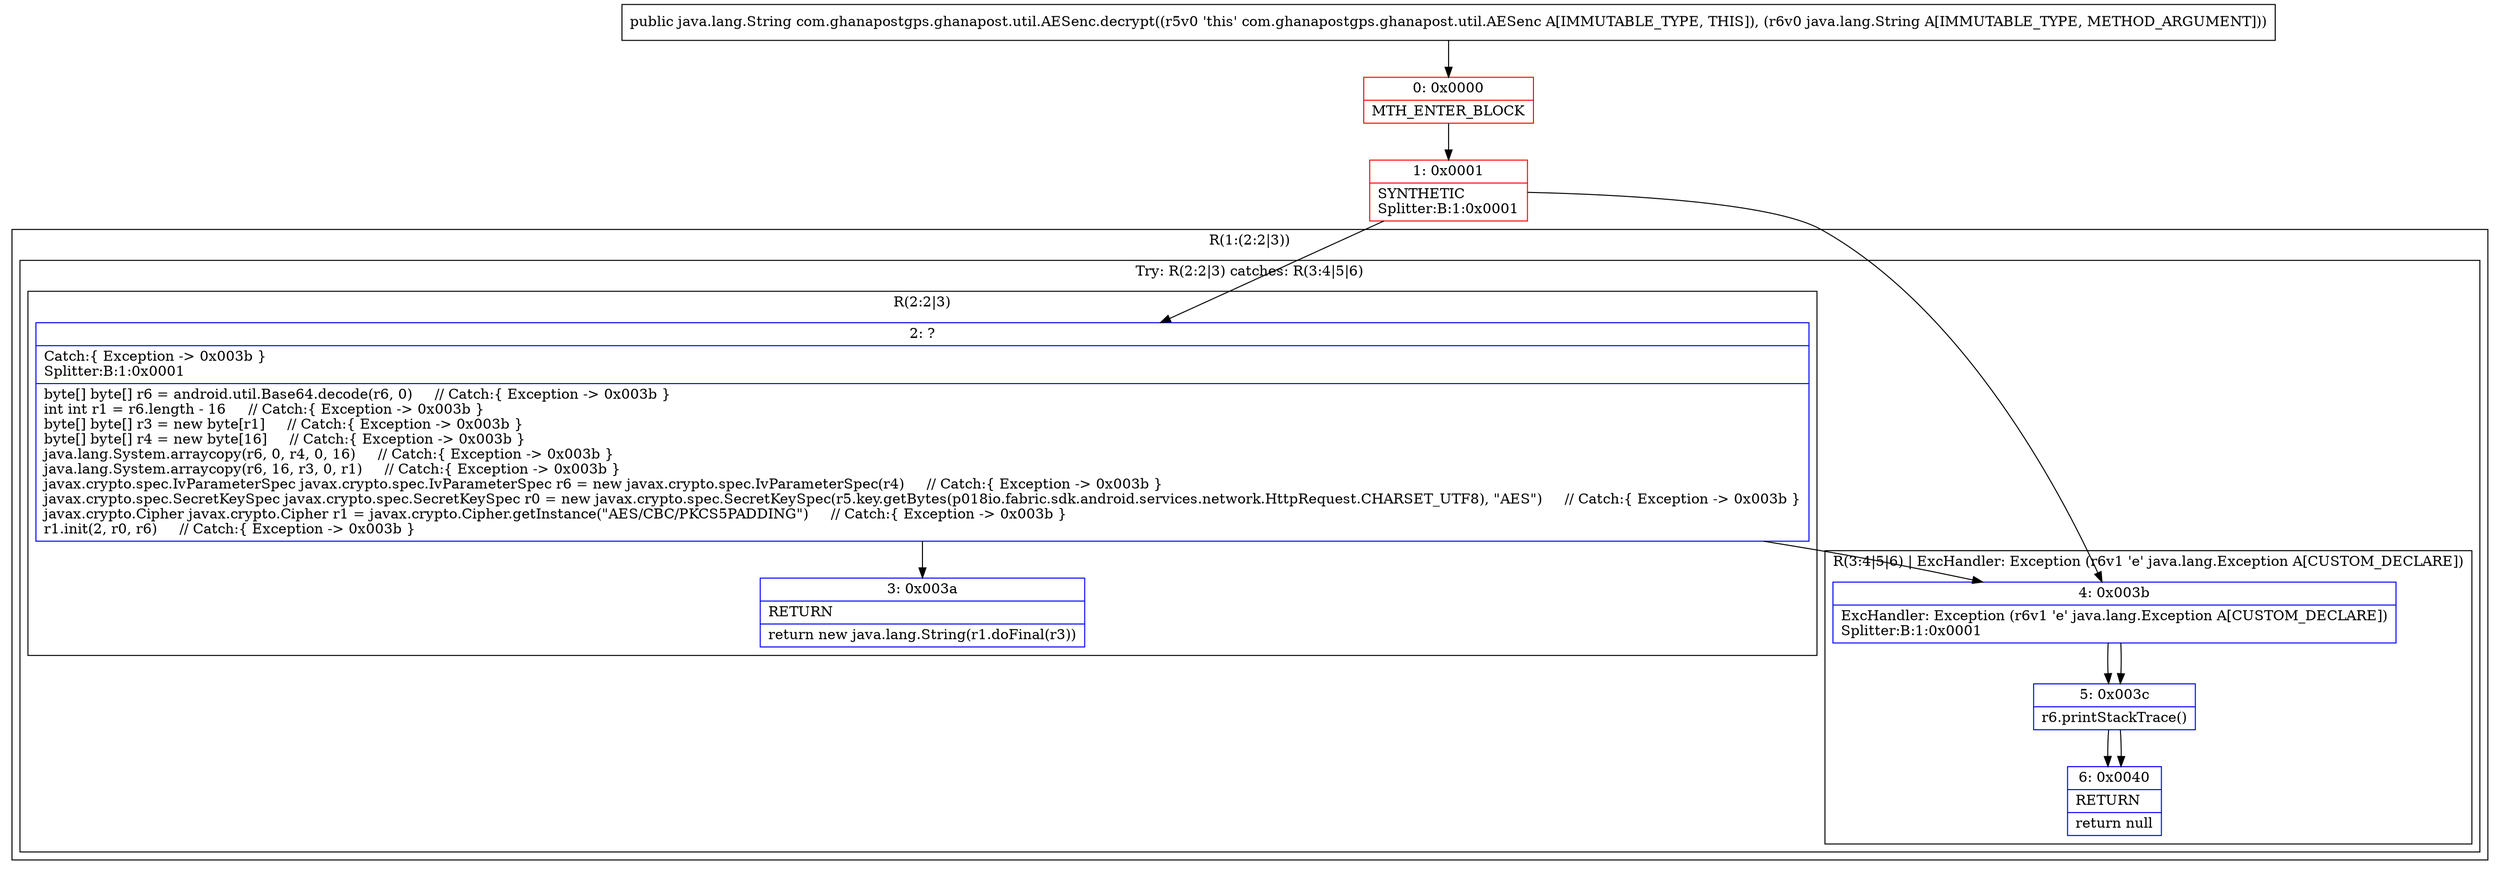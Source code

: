 digraph "CFG forcom.ghanapostgps.ghanapost.util.AESenc.decrypt(Ljava\/lang\/String;)Ljava\/lang\/String;" {
subgraph cluster_Region_470843298 {
label = "R(1:(2:2|3))";
node [shape=record,color=blue];
subgraph cluster_TryCatchRegion_1573840890 {
label = "Try: R(2:2|3) catches: R(3:4|5|6)";
node [shape=record,color=blue];
subgraph cluster_Region_1280001193 {
label = "R(2:2|3)";
node [shape=record,color=blue];
Node_2 [shape=record,label="{2\:\ ?|Catch:\{ Exception \-\> 0x003b \}\lSplitter:B:1:0x0001\l|byte[] byte[] r6 = android.util.Base64.decode(r6, 0)     \/\/ Catch:\{ Exception \-\> 0x003b \}\lint int r1 = r6.length \- 16     \/\/ Catch:\{ Exception \-\> 0x003b \}\lbyte[] byte[] r3 = new byte[r1]     \/\/ Catch:\{ Exception \-\> 0x003b \}\lbyte[] byte[] r4 = new byte[16]     \/\/ Catch:\{ Exception \-\> 0x003b \}\ljava.lang.System.arraycopy(r6, 0, r4, 0, 16)     \/\/ Catch:\{ Exception \-\> 0x003b \}\ljava.lang.System.arraycopy(r6, 16, r3, 0, r1)     \/\/ Catch:\{ Exception \-\> 0x003b \}\ljavax.crypto.spec.IvParameterSpec javax.crypto.spec.IvParameterSpec r6 = new javax.crypto.spec.IvParameterSpec(r4)     \/\/ Catch:\{ Exception \-\> 0x003b \}\ljavax.crypto.spec.SecretKeySpec javax.crypto.spec.SecretKeySpec r0 = new javax.crypto.spec.SecretKeySpec(r5.key.getBytes(p018io.fabric.sdk.android.services.network.HttpRequest.CHARSET_UTF8), \"AES\")     \/\/ Catch:\{ Exception \-\> 0x003b \}\ljavax.crypto.Cipher javax.crypto.Cipher r1 = javax.crypto.Cipher.getInstance(\"AES\/CBC\/PKCS5PADDING\")     \/\/ Catch:\{ Exception \-\> 0x003b \}\lr1.init(2, r0, r6)     \/\/ Catch:\{ Exception \-\> 0x003b \}\l}"];
Node_3 [shape=record,label="{3\:\ 0x003a|RETURN\l|return new java.lang.String(r1.doFinal(r3))\l}"];
}
subgraph cluster_Region_1826192086 {
label = "R(3:4|5|6) | ExcHandler: Exception (r6v1 'e' java.lang.Exception A[CUSTOM_DECLARE])\l";
node [shape=record,color=blue];
Node_4 [shape=record,label="{4\:\ 0x003b|ExcHandler: Exception (r6v1 'e' java.lang.Exception A[CUSTOM_DECLARE])\lSplitter:B:1:0x0001\l}"];
Node_5 [shape=record,label="{5\:\ 0x003c|r6.printStackTrace()\l}"];
Node_6 [shape=record,label="{6\:\ 0x0040|RETURN\l|return null\l}"];
}
}
}
subgraph cluster_Region_1826192086 {
label = "R(3:4|5|6) | ExcHandler: Exception (r6v1 'e' java.lang.Exception A[CUSTOM_DECLARE])\l";
node [shape=record,color=blue];
Node_4 [shape=record,label="{4\:\ 0x003b|ExcHandler: Exception (r6v1 'e' java.lang.Exception A[CUSTOM_DECLARE])\lSplitter:B:1:0x0001\l}"];
Node_5 [shape=record,label="{5\:\ 0x003c|r6.printStackTrace()\l}"];
Node_6 [shape=record,label="{6\:\ 0x0040|RETURN\l|return null\l}"];
}
Node_0 [shape=record,color=red,label="{0\:\ 0x0000|MTH_ENTER_BLOCK\l}"];
Node_1 [shape=record,color=red,label="{1\:\ 0x0001|SYNTHETIC\lSplitter:B:1:0x0001\l}"];
MethodNode[shape=record,label="{public java.lang.String com.ghanapostgps.ghanapost.util.AESenc.decrypt((r5v0 'this' com.ghanapostgps.ghanapost.util.AESenc A[IMMUTABLE_TYPE, THIS]), (r6v0 java.lang.String A[IMMUTABLE_TYPE, METHOD_ARGUMENT])) }"];
MethodNode -> Node_0;
Node_2 -> Node_3;
Node_2 -> Node_4;
Node_4 -> Node_5;
Node_5 -> Node_6;
Node_4 -> Node_5;
Node_5 -> Node_6;
Node_0 -> Node_1;
Node_1 -> Node_2;
Node_1 -> Node_4;
}

